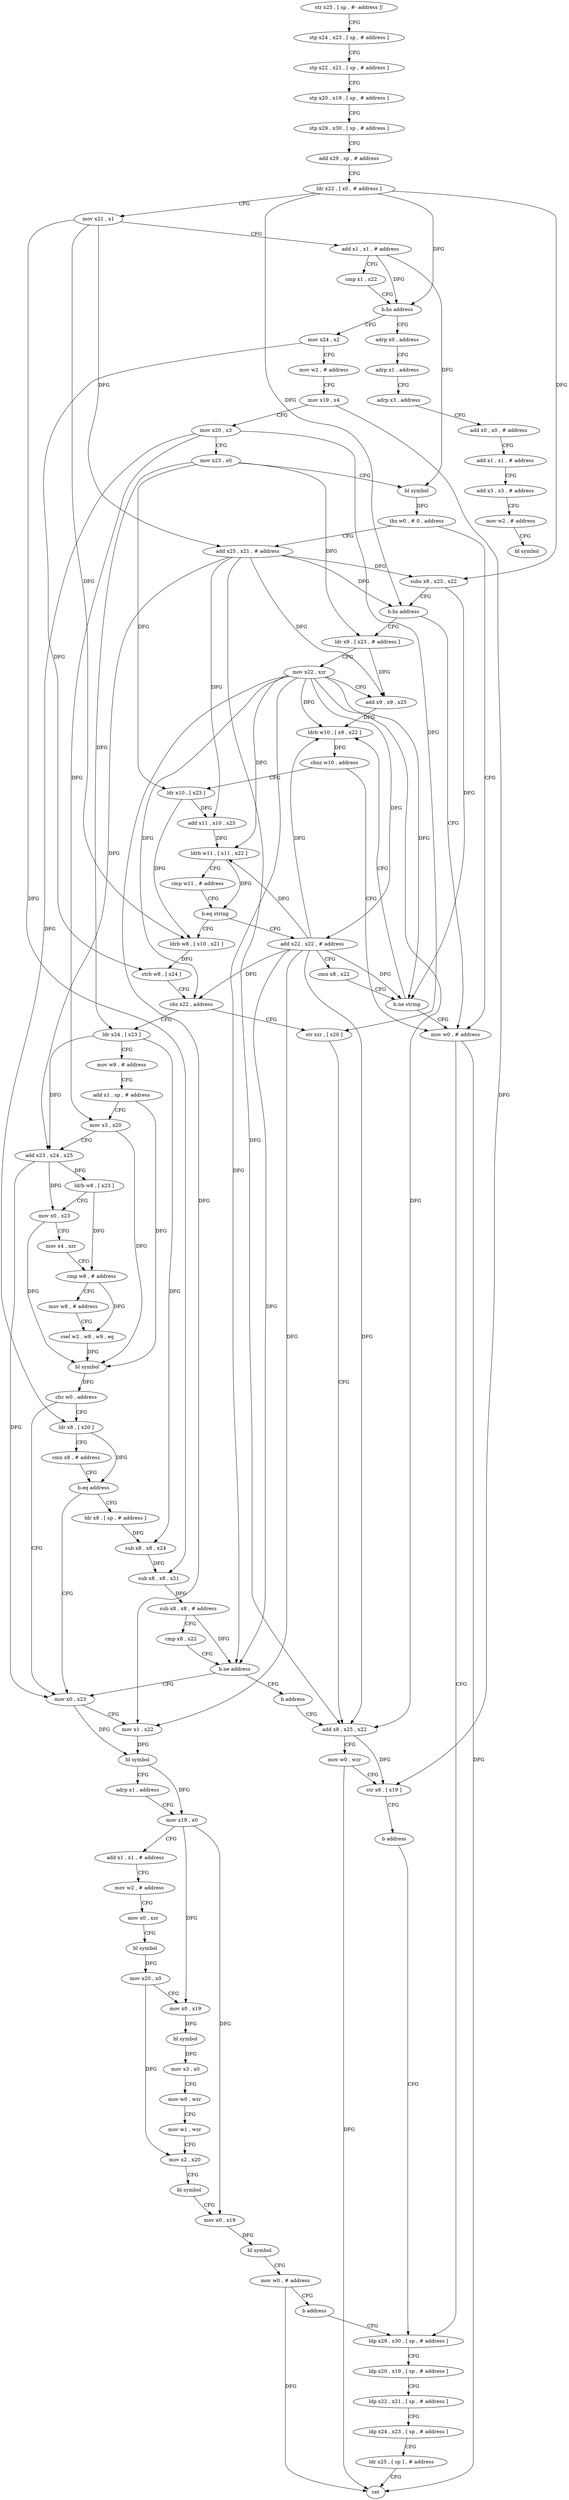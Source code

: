 digraph "func" {
"4206748" [label = "str x25 , [ sp , #- address ]!" ]
"4206752" [label = "stp x24 , x23 , [ sp , # address ]" ]
"4206756" [label = "stp x22 , x21 , [ sp , # address ]" ]
"4206760" [label = "stp x20 , x19 , [ sp , # address ]" ]
"4206764" [label = "stp x29 , x30 , [ sp , # address ]" ]
"4206768" [label = "add x29 , sp , # address" ]
"4206772" [label = "ldr x22 , [ x0 , # address ]" ]
"4206776" [label = "mov x21 , x1" ]
"4206780" [label = "add x1 , x1 , # address" ]
"4206784" [label = "cmp x1 , x22" ]
"4206788" [label = "b.hs address" ]
"4207120" [label = "adrp x0 , address" ]
"4206792" [label = "mov x24 , x2" ]
"4207124" [label = "adrp x1 , address" ]
"4207128" [label = "adrp x3 , address" ]
"4207132" [label = "add x0 , x0 , # address" ]
"4207136" [label = "add x1 , x1 , # address" ]
"4207140" [label = "add x3 , x3 , # address" ]
"4207144" [label = "mov w2 , # address" ]
"4207148" [label = "bl symbol" ]
"4206796" [label = "mov w2 , # address" ]
"4206800" [label = "mov x19 , x4" ]
"4206804" [label = "mov x20 , x3" ]
"4206808" [label = "mov x23 , x0" ]
"4206812" [label = "bl symbol" ]
"4206816" [label = "tbz w0 , # 0 , address" ]
"4206884" [label = "mov w0 , # address" ]
"4206820" [label = "add x25 , x21 , # address" ]
"4206888" [label = "ldp x29 , x30 , [ sp , # address ]" ]
"4206824" [label = "subs x8 , x25 , x22" ]
"4206828" [label = "b.hs address" ]
"4206832" [label = "ldr x9 , [ x23 , # address ]" ]
"4206836" [label = "mov x22 , xzr" ]
"4206840" [label = "add x9 , x9 , x25" ]
"4206844" [label = "ldrb w10 , [ x9 , x22 ]" ]
"4206852" [label = "ldr x10 , [ x23 ]" ]
"4206856" [label = "add x11 , x10 , x25" ]
"4206860" [label = "ldrb w11 , [ x11 , x22 ]" ]
"4206864" [label = "cmp w11 , # address" ]
"4206868" [label = "b.eq string" ]
"4206912" [label = "ldrb w8 , [ x10 , x21 ]" ]
"4206872" [label = "add x22 , x22 , # address" ]
"4206916" [label = "strb w8 , [ x24 ]" ]
"4206920" [label = "cbz x22 , address" ]
"4207060" [label = "str xzr , [ x20 ]" ]
"4206924" [label = "ldr x24 , [ x23 ]" ]
"4206876" [label = "cmn x8 , x22" ]
"4206880" [label = "b.ne string" ]
"4207064" [label = "add x8 , x25 , x22" ]
"4206928" [label = "mov w9 , # address" ]
"4206932" [label = "add x1 , sp , # address" ]
"4206936" [label = "mov x3 , x20" ]
"4206940" [label = "add x23 , x24 , x25" ]
"4206944" [label = "ldrb w8 , [ x23 ]" ]
"4206948" [label = "mov x0 , x23" ]
"4206952" [label = "mov x4 , xzr" ]
"4206956" [label = "cmp w8 , # address" ]
"4206960" [label = "mov w8 , # address" ]
"4206964" [label = "csel w2 , w8 , w9 , eq" ]
"4206968" [label = "bl symbol" ]
"4206972" [label = "cbz w0 , address" ]
"4207080" [label = "ldr x8 , [ x20 ]" ]
"4206976" [label = "mov x0 , x23" ]
"4206848" [label = "cbnz w10 , address" ]
"4206892" [label = "ldp x20 , x19 , [ sp , # address ]" ]
"4206896" [label = "ldp x22 , x21 , [ sp , # address ]" ]
"4206900" [label = "ldp x24 , x23 , [ sp , # address ]" ]
"4206904" [label = "ldr x25 , [ sp ] , # address" ]
"4206908" [label = "ret" ]
"4207084" [label = "cmn x8 , # address" ]
"4207088" [label = "b.eq address" ]
"4207092" [label = "ldr x8 , [ sp , # address ]" ]
"4206980" [label = "mov x1 , x22" ]
"4206984" [label = "bl symbol" ]
"4206988" [label = "adrp x1 , address" ]
"4206992" [label = "mov x19 , x0" ]
"4206996" [label = "add x1 , x1 , # address" ]
"4207000" [label = "mov w2 , # address" ]
"4207004" [label = "mov x0 , xzr" ]
"4207008" [label = "bl symbol" ]
"4207012" [label = "mov x20 , x0" ]
"4207016" [label = "mov x0 , x19" ]
"4207020" [label = "bl symbol" ]
"4207024" [label = "mov x3 , x0" ]
"4207028" [label = "mov w0 , wzr" ]
"4207032" [label = "mov w1 , wzr" ]
"4207036" [label = "mov x2 , x20" ]
"4207040" [label = "bl symbol" ]
"4207044" [label = "mov x0 , x19" ]
"4207048" [label = "bl symbol" ]
"4207052" [label = "mov w0 , # address" ]
"4207056" [label = "b address" ]
"4207096" [label = "sub x8 , x8 , x24" ]
"4207100" [label = "sub x8 , x8 , x21" ]
"4207104" [label = "sub x8 , x8 , # address" ]
"4207108" [label = "cmp x8 , x22" ]
"4207112" [label = "b.ne address" ]
"4207116" [label = "b address" ]
"4207068" [label = "mov w0 , wzr" ]
"4207072" [label = "str x8 , [ x19 ]" ]
"4207076" [label = "b address" ]
"4206748" -> "4206752" [ label = "CFG" ]
"4206752" -> "4206756" [ label = "CFG" ]
"4206756" -> "4206760" [ label = "CFG" ]
"4206760" -> "4206764" [ label = "CFG" ]
"4206764" -> "4206768" [ label = "CFG" ]
"4206768" -> "4206772" [ label = "CFG" ]
"4206772" -> "4206776" [ label = "CFG" ]
"4206772" -> "4206788" [ label = "DFG" ]
"4206772" -> "4206824" [ label = "DFG" ]
"4206772" -> "4206828" [ label = "DFG" ]
"4206776" -> "4206780" [ label = "CFG" ]
"4206776" -> "4206820" [ label = "DFG" ]
"4206776" -> "4206912" [ label = "DFG" ]
"4206776" -> "4207100" [ label = "DFG" ]
"4206780" -> "4206784" [ label = "CFG" ]
"4206780" -> "4206788" [ label = "DFG" ]
"4206780" -> "4206812" [ label = "DFG" ]
"4206784" -> "4206788" [ label = "CFG" ]
"4206788" -> "4207120" [ label = "CFG" ]
"4206788" -> "4206792" [ label = "CFG" ]
"4207120" -> "4207124" [ label = "CFG" ]
"4206792" -> "4206796" [ label = "CFG" ]
"4206792" -> "4206916" [ label = "DFG" ]
"4207124" -> "4207128" [ label = "CFG" ]
"4207128" -> "4207132" [ label = "CFG" ]
"4207132" -> "4207136" [ label = "CFG" ]
"4207136" -> "4207140" [ label = "CFG" ]
"4207140" -> "4207144" [ label = "CFG" ]
"4207144" -> "4207148" [ label = "CFG" ]
"4206796" -> "4206800" [ label = "CFG" ]
"4206800" -> "4206804" [ label = "CFG" ]
"4206800" -> "4207072" [ label = "DFG" ]
"4206804" -> "4206808" [ label = "CFG" ]
"4206804" -> "4207060" [ label = "DFG" ]
"4206804" -> "4206936" [ label = "DFG" ]
"4206804" -> "4207080" [ label = "DFG" ]
"4206808" -> "4206812" [ label = "CFG" ]
"4206808" -> "4206832" [ label = "DFG" ]
"4206808" -> "4206852" [ label = "DFG" ]
"4206808" -> "4206924" [ label = "DFG" ]
"4206812" -> "4206816" [ label = "DFG" ]
"4206816" -> "4206884" [ label = "CFG" ]
"4206816" -> "4206820" [ label = "CFG" ]
"4206884" -> "4206888" [ label = "CFG" ]
"4206884" -> "4206908" [ label = "DFG" ]
"4206820" -> "4206824" [ label = "DFG" ]
"4206820" -> "4206828" [ label = "DFG" ]
"4206820" -> "4206840" [ label = "DFG" ]
"4206820" -> "4206856" [ label = "DFG" ]
"4206820" -> "4206940" [ label = "DFG" ]
"4206820" -> "4207064" [ label = "DFG" ]
"4206888" -> "4206892" [ label = "CFG" ]
"4206824" -> "4206828" [ label = "CFG" ]
"4206824" -> "4206880" [ label = "DFG" ]
"4206828" -> "4206884" [ label = "CFG" ]
"4206828" -> "4206832" [ label = "CFG" ]
"4206832" -> "4206836" [ label = "CFG" ]
"4206832" -> "4206840" [ label = "DFG" ]
"4206836" -> "4206840" [ label = "CFG" ]
"4206836" -> "4206844" [ label = "DFG" ]
"4206836" -> "4206860" [ label = "DFG" ]
"4206836" -> "4206920" [ label = "DFG" ]
"4206836" -> "4206872" [ label = "DFG" ]
"4206836" -> "4206880" [ label = "DFG" ]
"4206836" -> "4207064" [ label = "DFG" ]
"4206836" -> "4206980" [ label = "DFG" ]
"4206836" -> "4207112" [ label = "DFG" ]
"4206840" -> "4206844" [ label = "DFG" ]
"4206844" -> "4206848" [ label = "DFG" ]
"4206852" -> "4206856" [ label = "DFG" ]
"4206852" -> "4206912" [ label = "DFG" ]
"4206856" -> "4206860" [ label = "DFG" ]
"4206860" -> "4206864" [ label = "CFG" ]
"4206860" -> "4206868" [ label = "DFG" ]
"4206864" -> "4206868" [ label = "CFG" ]
"4206868" -> "4206912" [ label = "CFG" ]
"4206868" -> "4206872" [ label = "CFG" ]
"4206912" -> "4206916" [ label = "DFG" ]
"4206872" -> "4206876" [ label = "CFG" ]
"4206872" -> "4206844" [ label = "DFG" ]
"4206872" -> "4206860" [ label = "DFG" ]
"4206872" -> "4206920" [ label = "DFG" ]
"4206872" -> "4206880" [ label = "DFG" ]
"4206872" -> "4207064" [ label = "DFG" ]
"4206872" -> "4206980" [ label = "DFG" ]
"4206872" -> "4207112" [ label = "DFG" ]
"4206916" -> "4206920" [ label = "CFG" ]
"4206920" -> "4207060" [ label = "CFG" ]
"4206920" -> "4206924" [ label = "CFG" ]
"4207060" -> "4207064" [ label = "CFG" ]
"4206924" -> "4206928" [ label = "CFG" ]
"4206924" -> "4206940" [ label = "DFG" ]
"4206924" -> "4207096" [ label = "DFG" ]
"4206876" -> "4206880" [ label = "CFG" ]
"4206880" -> "4206844" [ label = "CFG" ]
"4206880" -> "4206884" [ label = "CFG" ]
"4207064" -> "4207068" [ label = "CFG" ]
"4207064" -> "4207072" [ label = "DFG" ]
"4206928" -> "4206932" [ label = "CFG" ]
"4206932" -> "4206936" [ label = "CFG" ]
"4206932" -> "4206968" [ label = "DFG" ]
"4206936" -> "4206940" [ label = "CFG" ]
"4206936" -> "4206968" [ label = "DFG" ]
"4206940" -> "4206944" [ label = "DFG" ]
"4206940" -> "4206948" [ label = "DFG" ]
"4206940" -> "4206976" [ label = "DFG" ]
"4206944" -> "4206948" [ label = "CFG" ]
"4206944" -> "4206956" [ label = "DFG" ]
"4206948" -> "4206952" [ label = "CFG" ]
"4206948" -> "4206968" [ label = "DFG" ]
"4206952" -> "4206956" [ label = "CFG" ]
"4206956" -> "4206960" [ label = "CFG" ]
"4206956" -> "4206964" [ label = "DFG" ]
"4206960" -> "4206964" [ label = "CFG" ]
"4206964" -> "4206968" [ label = "DFG" ]
"4206968" -> "4206972" [ label = "DFG" ]
"4206972" -> "4207080" [ label = "CFG" ]
"4206972" -> "4206976" [ label = "CFG" ]
"4207080" -> "4207084" [ label = "CFG" ]
"4207080" -> "4207088" [ label = "DFG" ]
"4206976" -> "4206980" [ label = "CFG" ]
"4206976" -> "4206984" [ label = "DFG" ]
"4206848" -> "4206884" [ label = "CFG" ]
"4206848" -> "4206852" [ label = "CFG" ]
"4206892" -> "4206896" [ label = "CFG" ]
"4206896" -> "4206900" [ label = "CFG" ]
"4206900" -> "4206904" [ label = "CFG" ]
"4206904" -> "4206908" [ label = "CFG" ]
"4207084" -> "4207088" [ label = "CFG" ]
"4207088" -> "4206976" [ label = "CFG" ]
"4207088" -> "4207092" [ label = "CFG" ]
"4207092" -> "4207096" [ label = "DFG" ]
"4206980" -> "4206984" [ label = "DFG" ]
"4206984" -> "4206988" [ label = "CFG" ]
"4206984" -> "4206992" [ label = "DFG" ]
"4206988" -> "4206992" [ label = "CFG" ]
"4206992" -> "4206996" [ label = "CFG" ]
"4206992" -> "4207016" [ label = "DFG" ]
"4206992" -> "4207044" [ label = "DFG" ]
"4206996" -> "4207000" [ label = "CFG" ]
"4207000" -> "4207004" [ label = "CFG" ]
"4207004" -> "4207008" [ label = "CFG" ]
"4207008" -> "4207012" [ label = "DFG" ]
"4207012" -> "4207016" [ label = "CFG" ]
"4207012" -> "4207036" [ label = "DFG" ]
"4207016" -> "4207020" [ label = "DFG" ]
"4207020" -> "4207024" [ label = "DFG" ]
"4207024" -> "4207028" [ label = "CFG" ]
"4207028" -> "4207032" [ label = "CFG" ]
"4207032" -> "4207036" [ label = "CFG" ]
"4207036" -> "4207040" [ label = "CFG" ]
"4207040" -> "4207044" [ label = "CFG" ]
"4207044" -> "4207048" [ label = "DFG" ]
"4207048" -> "4207052" [ label = "CFG" ]
"4207052" -> "4207056" [ label = "CFG" ]
"4207052" -> "4206908" [ label = "DFG" ]
"4207056" -> "4206888" [ label = "CFG" ]
"4207096" -> "4207100" [ label = "DFG" ]
"4207100" -> "4207104" [ label = "DFG" ]
"4207104" -> "4207108" [ label = "CFG" ]
"4207104" -> "4207112" [ label = "DFG" ]
"4207108" -> "4207112" [ label = "CFG" ]
"4207112" -> "4206976" [ label = "CFG" ]
"4207112" -> "4207116" [ label = "CFG" ]
"4207116" -> "4207064" [ label = "CFG" ]
"4207068" -> "4207072" [ label = "CFG" ]
"4207068" -> "4206908" [ label = "DFG" ]
"4207072" -> "4207076" [ label = "CFG" ]
"4207076" -> "4206888" [ label = "CFG" ]
}
